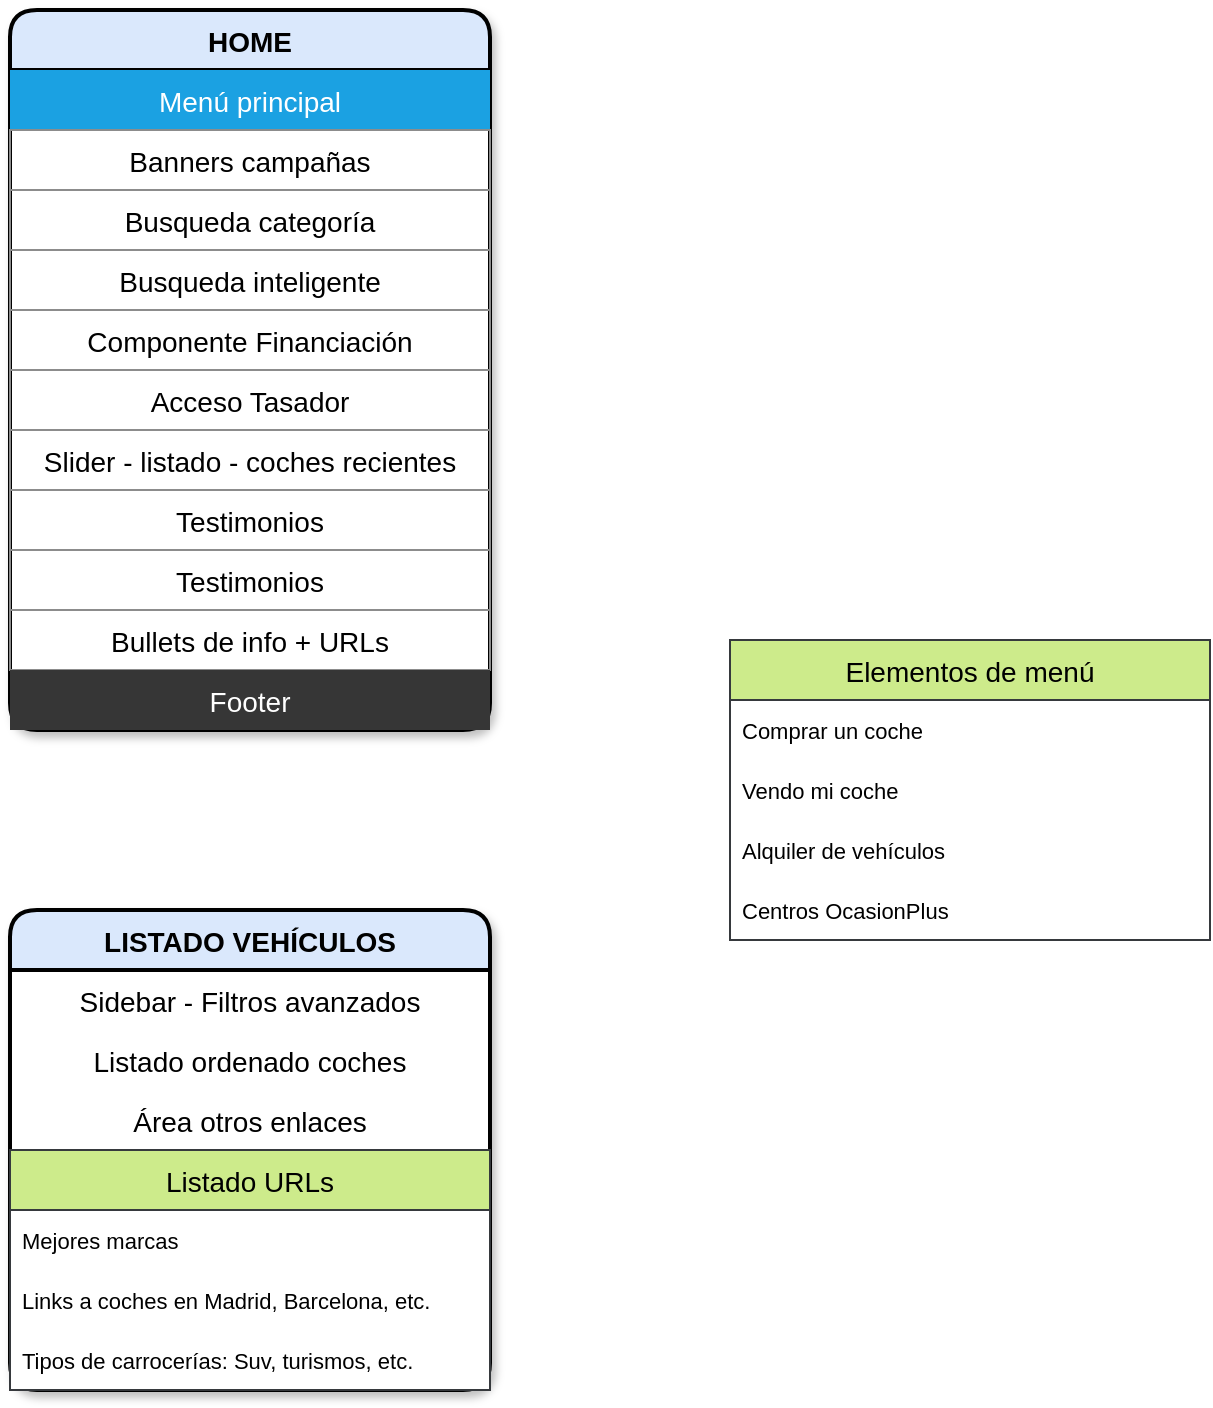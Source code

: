 <mxfile version="17.2.4" type="github">
  <diagram name="Page-1" id="b520641d-4fe3-3701-9064-5fc419738815">
    <mxGraphModel dx="1698" dy="953" grid="1" gridSize="10" guides="1" tooltips="1" connect="1" arrows="1" fold="1" page="1" pageScale="1" pageWidth="1100" pageHeight="850" background="none" math="0" shadow="0">
      <root>
        <mxCell id="0" />
        <mxCell id="1" parent="0" />
        <mxCell id="tPE-32FipRdGpnMbUiPh-1" value="HOME" style="swimlane;fontStyle=1;childLayout=stackLayout;horizontal=1;startSize=30;horizontalStack=0;resizeParent=1;resizeParentMax=0;resizeLast=0;collapsible=1;marginBottom=0;fillColor=#dae8fc;strokeColor=default;gradientColor=none;swimlaneFillColor=default;strokeWidth=2;perimeterSpacing=0;rounded=1;shadow=1;sketch=0;glass=0;fontSize=14;" parent="1" vertex="1">
          <mxGeometry x="810" y="50" width="240" height="360" as="geometry">
            <mxRectangle x="50" y="140" width="70" height="30" as="alternateBounds" />
          </mxGeometry>
        </mxCell>
        <mxCell id="tPE-32FipRdGpnMbUiPh-5" value="Menú principal" style="text;strokeColor=none;fillColor=#1ba1e2;align=center;verticalAlign=middle;spacingLeft=4;spacingRight=4;overflow=hidden;points=[[0,0.5],[1,0.5]];portConstraint=eastwest;rotatable=0;strokeWidth=2;fontStyle=0;fontSize=14;fontColor=#ffffff;" parent="tPE-32FipRdGpnMbUiPh-1" vertex="1">
          <mxGeometry y="30" width="240" height="30" as="geometry" />
        </mxCell>
        <mxCell id="tPE-32FipRdGpnMbUiPh-9" value="Banners campañas" style="text;strokeColor=#8C8C8C;fillColor=none;align=center;verticalAlign=middle;spacingLeft=4;spacingRight=4;overflow=hidden;points=[[0,0.5],[1,0.5]];portConstraint=eastwest;rotatable=0;strokeWidth=1;fontStyle=0;fontSize=14;" parent="tPE-32FipRdGpnMbUiPh-1" vertex="1">
          <mxGeometry y="60" width="240" height="30" as="geometry" />
        </mxCell>
        <mxCell id="tPE-32FipRdGpnMbUiPh-10" value="Busqueda categoría" style="text;strokeColor=#8C8C8C;fillColor=none;align=center;verticalAlign=middle;spacingLeft=4;spacingRight=4;overflow=hidden;points=[[0,0.5],[1,0.5]];portConstraint=eastwest;rotatable=0;strokeWidth=1;fontStyle=0;fontSize=14;" parent="tPE-32FipRdGpnMbUiPh-1" vertex="1">
          <mxGeometry y="90" width="240" height="30" as="geometry" />
        </mxCell>
        <mxCell id="tPE-32FipRdGpnMbUiPh-11" value="Busqueda inteligente" style="text;strokeColor=#8C8C8C;fillColor=none;align=center;verticalAlign=middle;spacingLeft=4;spacingRight=4;overflow=hidden;points=[[0,0.5],[1,0.5]];portConstraint=eastwest;rotatable=0;strokeWidth=1;fontStyle=0;fontSize=14;" parent="tPE-32FipRdGpnMbUiPh-1" vertex="1">
          <mxGeometry y="120" width="240" height="30" as="geometry" />
        </mxCell>
        <mxCell id="tPE-32FipRdGpnMbUiPh-12" value="Componente Financiación" style="text;strokeColor=#8C8C8C;fillColor=none;align=center;verticalAlign=middle;spacingLeft=4;spacingRight=4;overflow=hidden;points=[[0,0.5],[1,0.5]];portConstraint=eastwest;rotatable=0;strokeWidth=1;fontStyle=0;fontSize=14;" parent="tPE-32FipRdGpnMbUiPh-1" vertex="1">
          <mxGeometry y="150" width="240" height="30" as="geometry" />
        </mxCell>
        <mxCell id="tPE-32FipRdGpnMbUiPh-13" value="Acceso Tasador" style="text;strokeColor=#8C8C8C;fillColor=none;align=center;verticalAlign=middle;spacingLeft=4;spacingRight=4;overflow=hidden;points=[[0,0.5],[1,0.5]];portConstraint=eastwest;rotatable=0;strokeWidth=1;fontStyle=0;fontSize=14;" parent="tPE-32FipRdGpnMbUiPh-1" vertex="1">
          <mxGeometry y="180" width="240" height="30" as="geometry" />
        </mxCell>
        <mxCell id="tPE-32FipRdGpnMbUiPh-16" value="Slider - listado - coches recientes" style="text;strokeColor=#8C8C8C;fillColor=none;align=center;verticalAlign=middle;spacingLeft=4;spacingRight=4;overflow=hidden;points=[[0,0.5],[1,0.5]];portConstraint=eastwest;rotatable=0;strokeWidth=1;fontStyle=0;fontSize=14;" parent="tPE-32FipRdGpnMbUiPh-1" vertex="1">
          <mxGeometry y="210" width="240" height="30" as="geometry" />
        </mxCell>
        <mxCell id="tPE-32FipRdGpnMbUiPh-17" value="Testimonios" style="text;strokeColor=#8C8C8C;fillColor=none;align=center;verticalAlign=middle;spacingLeft=4;spacingRight=4;overflow=hidden;points=[[0,0.5],[1,0.5]];portConstraint=eastwest;rotatable=0;strokeWidth=1;fontStyle=0;fontSize=14;" parent="tPE-32FipRdGpnMbUiPh-1" vertex="1">
          <mxGeometry y="240" width="240" height="30" as="geometry" />
        </mxCell>
        <mxCell id="tPE-32FipRdGpnMbUiPh-18" value="Testimonios" style="text;strokeColor=#8C8C8C;fillColor=none;align=center;verticalAlign=middle;spacingLeft=4;spacingRight=4;overflow=hidden;points=[[0,0.5],[1,0.5]];portConstraint=eastwest;rotatable=0;strokeWidth=1;fontStyle=0;fontSize=14;" parent="tPE-32FipRdGpnMbUiPh-1" vertex="1">
          <mxGeometry y="270" width="240" height="30" as="geometry" />
        </mxCell>
        <mxCell id="tPE-32FipRdGpnMbUiPh-19" value="Bullets de info + URLs" style="text;strokeColor=#8C8C8C;fillColor=none;align=center;verticalAlign=middle;spacingLeft=4;spacingRight=4;overflow=hidden;points=[[0,0.5],[1,0.5]];portConstraint=eastwest;rotatable=0;strokeWidth=1;fontStyle=0;fontSize=14;" parent="tPE-32FipRdGpnMbUiPh-1" vertex="1">
          <mxGeometry y="300" width="240" height="30" as="geometry" />
        </mxCell>
        <mxCell id="tPE-32FipRdGpnMbUiPh-20" value="Footer" style="text;strokeColor=none;fillColor=#363636;align=center;verticalAlign=middle;spacingLeft=4;spacingRight=4;overflow=hidden;points=[[0,0.5],[1,0.5]];portConstraint=eastwest;rotatable=0;strokeWidth=2;fontStyle=0;fontSize=14;fontColor=#ffffff;" parent="tPE-32FipRdGpnMbUiPh-1" vertex="1">
          <mxGeometry y="330" width="240" height="30" as="geometry" />
        </mxCell>
        <mxCell id="n5QsFFlIIkBd-EJtn_40-1" value="LISTADO VEHÍCULOS" style="swimlane;fontStyle=1;childLayout=stackLayout;horizontal=1;startSize=30;horizontalStack=0;resizeParent=1;resizeParentMax=0;resizeLast=0;collapsible=1;marginBottom=0;fillColor=#dae8fc;strokeColor=default;gradientColor=none;swimlaneFillColor=default;strokeWidth=2;perimeterSpacing=0;rounded=1;shadow=1;sketch=0;glass=0;fontSize=14;" vertex="1" parent="1">
          <mxGeometry x="810" y="500" width="240" height="240" as="geometry">
            <mxRectangle x="50" y="140" width="70" height="30" as="alternateBounds" />
          </mxGeometry>
        </mxCell>
        <mxCell id="n5QsFFlIIkBd-EJtn_40-3" value="Sidebar - Filtros avanzados" style="text;strokeColor=none;fillColor=none;align=center;verticalAlign=middle;spacingLeft=4;spacingRight=4;overflow=hidden;points=[[0,0.5],[1,0.5]];portConstraint=eastwest;rotatable=0;strokeWidth=2;fontStyle=0;fontSize=14;" vertex="1" parent="n5QsFFlIIkBd-EJtn_40-1">
          <mxGeometry y="30" width="240" height="30" as="geometry" />
        </mxCell>
        <mxCell id="n5QsFFlIIkBd-EJtn_40-4" value="Listado ordenado coches" style="text;strokeColor=none;fillColor=none;align=center;verticalAlign=middle;spacingLeft=4;spacingRight=4;overflow=hidden;points=[[0,0.5],[1,0.5]];portConstraint=eastwest;rotatable=0;strokeWidth=2;fontStyle=0;fontSize=14;" vertex="1" parent="n5QsFFlIIkBd-EJtn_40-1">
          <mxGeometry y="60" width="240" height="30" as="geometry" />
        </mxCell>
        <mxCell id="n5QsFFlIIkBd-EJtn_40-5" value="Área otros enlaces" style="text;strokeColor=none;fillColor=none;align=center;verticalAlign=middle;spacingLeft=4;spacingRight=4;overflow=hidden;points=[[0,0.5],[1,0.5]];portConstraint=eastwest;rotatable=0;strokeWidth=2;fontStyle=0;fontSize=14;" vertex="1" parent="n5QsFFlIIkBd-EJtn_40-1">
          <mxGeometry y="90" width="240" height="30" as="geometry" />
        </mxCell>
        <mxCell id="n5QsFFlIIkBd-EJtn_40-22" value="Listado URLs" style="swimlane;fontStyle=0;childLayout=stackLayout;horizontal=1;startSize=30;horizontalStack=0;resizeParent=1;resizeParentMax=0;resizeLast=0;collapsible=1;marginBottom=0;fontFamily=Helvetica;fontSize=14;strokeWidth=1;fillColor=#cdeb8b;strokeColor=#36393d;gradientColor=none;swimlaneFillColor=default;" vertex="1" parent="n5QsFFlIIkBd-EJtn_40-1">
          <mxGeometry y="120" width="240" height="120" as="geometry">
            <mxRectangle y="120" width="240" height="30" as="alternateBounds" />
          </mxGeometry>
        </mxCell>
        <mxCell id="n5QsFFlIIkBd-EJtn_40-23" value="Mejores marcas" style="text;strokeColor=none;fillColor=none;align=left;verticalAlign=middle;spacingLeft=4;spacingRight=4;overflow=hidden;points=[[0,0.5],[1,0.5]];portConstraint=eastwest;rotatable=0;fontFamily=Helvetica;fontSize=11;fontColor=default;" vertex="1" parent="n5QsFFlIIkBd-EJtn_40-22">
          <mxGeometry y="30" width="240" height="30" as="geometry" />
        </mxCell>
        <mxCell id="n5QsFFlIIkBd-EJtn_40-24" value="Links a coches en Madrid, Barcelona, etc." style="text;strokeColor=none;fillColor=none;align=left;verticalAlign=middle;spacingLeft=4;spacingRight=4;overflow=hidden;points=[[0,0.5],[1,0.5]];portConstraint=eastwest;rotatable=0;fontFamily=Helvetica;fontSize=11;fontColor=default;" vertex="1" parent="n5QsFFlIIkBd-EJtn_40-22">
          <mxGeometry y="60" width="240" height="30" as="geometry" />
        </mxCell>
        <mxCell id="n5QsFFlIIkBd-EJtn_40-25" value="Tipos de carrocerías: Suv, turismos, etc." style="text;strokeColor=none;fillColor=none;align=left;verticalAlign=middle;spacingLeft=4;spacingRight=4;overflow=hidden;points=[[0,0.5],[1,0.5]];portConstraint=eastwest;rotatable=0;fontFamily=Helvetica;fontSize=11;fontColor=default;" vertex="1" parent="n5QsFFlIIkBd-EJtn_40-22">
          <mxGeometry y="90" width="240" height="30" as="geometry" />
        </mxCell>
        <mxCell id="n5QsFFlIIkBd-EJtn_40-27" value="Elementos de menú" style="swimlane;fontStyle=0;childLayout=stackLayout;horizontal=1;startSize=30;horizontalStack=0;resizeParent=1;resizeParentMax=0;resizeLast=0;collapsible=1;marginBottom=0;fontFamily=Helvetica;fontSize=14;strokeWidth=1;fillColor=#cdeb8b;strokeColor=#36393d;gradientColor=none;swimlaneFillColor=default;" vertex="1" parent="1">
          <mxGeometry x="1170" y="365" width="240" height="150" as="geometry">
            <mxRectangle x="1170" y="365" width="240" height="30" as="alternateBounds" />
          </mxGeometry>
        </mxCell>
        <mxCell id="n5QsFFlIIkBd-EJtn_40-28" value="Comprar un coche" style="text;strokeColor=none;fillColor=none;align=left;verticalAlign=middle;spacingLeft=4;spacingRight=4;overflow=hidden;points=[[0,0.5],[1,0.5]];portConstraint=eastwest;rotatable=0;fontFamily=Helvetica;fontSize=11;fontColor=default;" vertex="1" parent="n5QsFFlIIkBd-EJtn_40-27">
          <mxGeometry y="30" width="240" height="30" as="geometry" />
        </mxCell>
        <mxCell id="n5QsFFlIIkBd-EJtn_40-29" value="Vendo mi coche" style="text;strokeColor=none;fillColor=none;align=left;verticalAlign=middle;spacingLeft=4;spacingRight=4;overflow=hidden;points=[[0,0.5],[1,0.5]];portConstraint=eastwest;rotatable=0;fontFamily=Helvetica;fontSize=11;fontColor=default;" vertex="1" parent="n5QsFFlIIkBd-EJtn_40-27">
          <mxGeometry y="60" width="240" height="30" as="geometry" />
        </mxCell>
        <mxCell id="n5QsFFlIIkBd-EJtn_40-30" value="Alquiler de vehículos" style="text;strokeColor=none;fillColor=none;align=left;verticalAlign=middle;spacingLeft=4;spacingRight=4;overflow=hidden;points=[[0,0.5],[1,0.5]];portConstraint=eastwest;rotatable=0;fontFamily=Helvetica;fontSize=11;fontColor=default;" vertex="1" parent="n5QsFFlIIkBd-EJtn_40-27">
          <mxGeometry y="90" width="240" height="30" as="geometry" />
        </mxCell>
        <mxCell id="n5QsFFlIIkBd-EJtn_40-31" value="Centros OcasionPlus" style="text;strokeColor=none;fillColor=none;align=left;verticalAlign=middle;spacingLeft=4;spacingRight=4;overflow=hidden;points=[[0,0.5],[1,0.5]];portConstraint=eastwest;rotatable=0;fontFamily=Helvetica;fontSize=11;fontColor=default;" vertex="1" parent="n5QsFFlIIkBd-EJtn_40-27">
          <mxGeometry y="120" width="240" height="30" as="geometry" />
        </mxCell>
      </root>
    </mxGraphModel>
  </diagram>
</mxfile>
